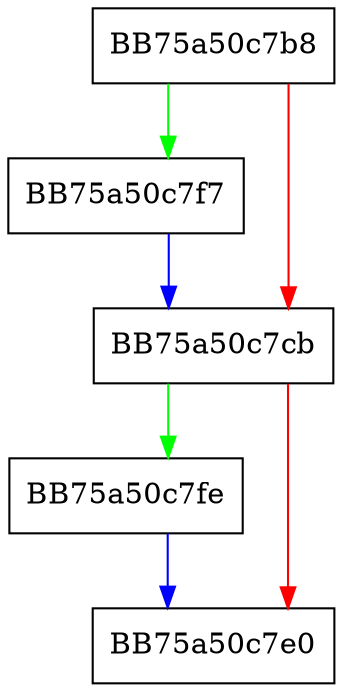 digraph GetDataType {
  node [shape="box"];
  graph [splines=ortho];
  BB75a50c7b8 -> BB75a50c7f7 [color="green"];
  BB75a50c7b8 -> BB75a50c7cb [color="red"];
  BB75a50c7cb -> BB75a50c7fe [color="green"];
  BB75a50c7cb -> BB75a50c7e0 [color="red"];
  BB75a50c7f7 -> BB75a50c7cb [color="blue"];
  BB75a50c7fe -> BB75a50c7e0 [color="blue"];
}